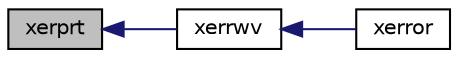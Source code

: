 digraph "xerprt"
{
  edge [fontname="Helvetica",fontsize="10",labelfontname="Helvetica",labelfontsize="10"];
  node [fontname="Helvetica",fontsize="10",shape=record];
  rankdir="LR";
  Node1 [label="xerprt",height=0.2,width=0.4,color="black", fillcolor="grey75", style="filled", fontcolor="black"];
  Node1 -> Node2 [dir="back",color="midnightblue",fontsize="10",style="solid",fontname="Helvetica"];
  Node2 [label="xerrwv",height=0.2,width=0.4,color="black", fillcolor="white", style="filled",URL="$xerror_8f.html#a5188621688f02de8becbd9963b97bf16"];
  Node2 -> Node3 [dir="back",color="midnightblue",fontsize="10",style="solid",fontname="Helvetica"];
  Node3 [label="xerror",height=0.2,width=0.4,color="black", fillcolor="white", style="filled",URL="$xerror_8f.html#ad44a8c4a8c9c7e3e91ead7b5e3acdf57"];
}
